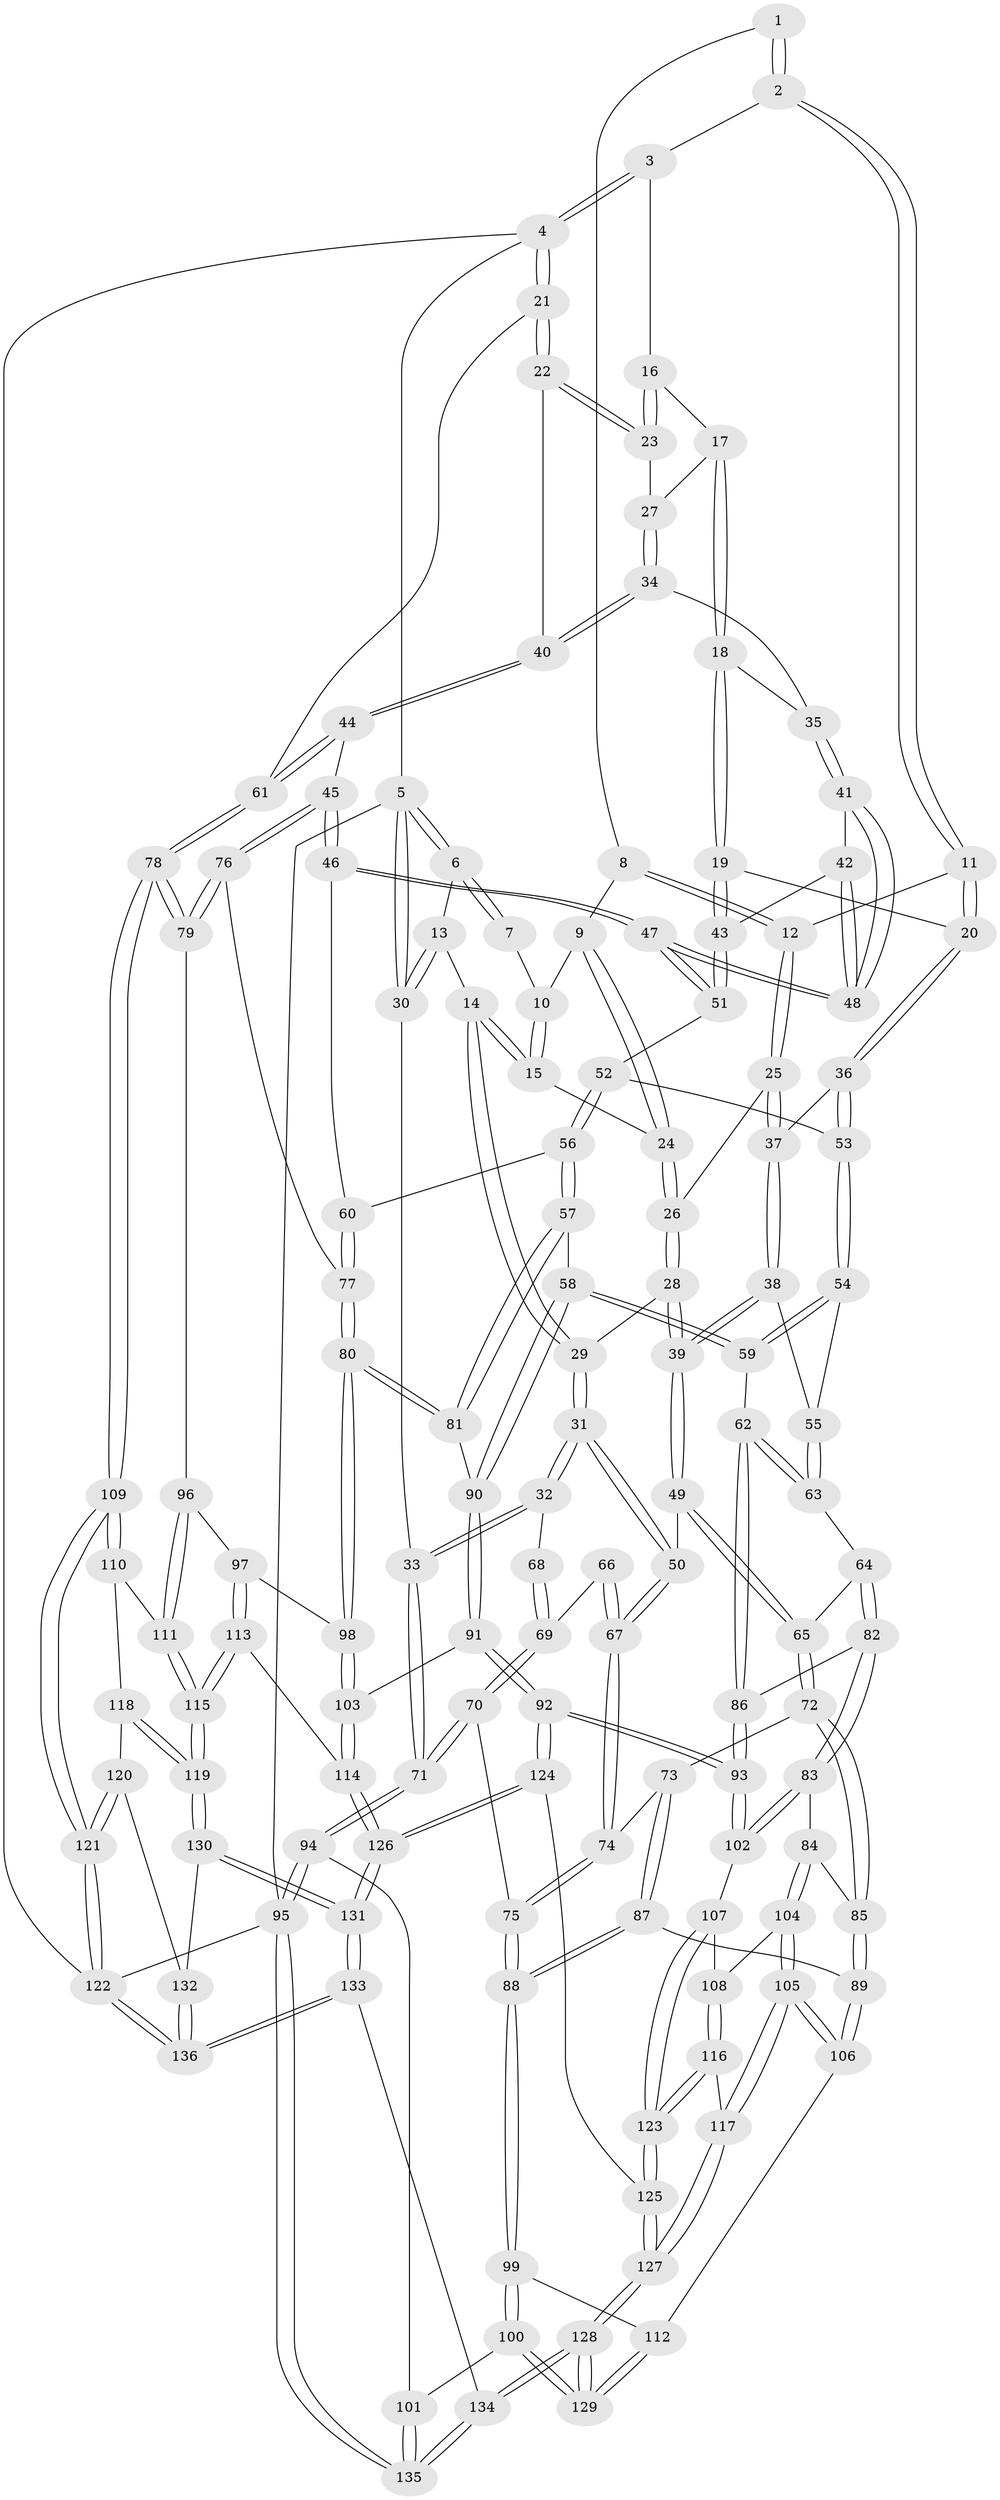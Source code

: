// coarse degree distribution, {3: 0.15294117647058825, 4: 0.49411764705882355, 8: 0.011764705882352941, 5: 0.3176470588235294, 6: 0.023529411764705882}
// Generated by graph-tools (version 1.1) at 2025/42/03/06/25 10:42:29]
// undirected, 136 vertices, 337 edges
graph export_dot {
graph [start="1"]
  node [color=gray90,style=filled];
  1 [pos="+0.3851274527264177+0"];
  2 [pos="+0.5538303267110957+0"];
  3 [pos="+0.791769220098987+0"];
  4 [pos="+1+0"];
  5 [pos="+0+0"];
  6 [pos="+0+0"];
  7 [pos="+0.20445580355381981+0"];
  8 [pos="+0.37784768608157043+0"];
  9 [pos="+0.3160946622217655+0.07659729915156031"];
  10 [pos="+0.20419274114019037+0"];
  11 [pos="+0.513571107722487+0.07142241602517091"];
  12 [pos="+0.3979104116843431+0.14195285960658546"];
  13 [pos="+0.09913580811310058+0.10495541423218654"];
  14 [pos="+0.14236189767105895+0.12488191619055662"];
  15 [pos="+0.1673088522091843+0.1005082497191614"];
  16 [pos="+0.7885460864378256+0"];
  17 [pos="+0.7618401887149526+0.05745017725242341"];
  18 [pos="+0.6764472624514426+0.16296306448919368"];
  19 [pos="+0.6434151276419927+0.18024060442956064"];
  20 [pos="+0.6124254681263439+0.16274099577837084"];
  21 [pos="+1+0.09573002829332963"];
  22 [pos="+1+0.17226649361342697"];
  23 [pos="+0.9618676549357361+0.16319284984716367"];
  24 [pos="+0.31766118419854844+0.09120777648984629"];
  25 [pos="+0.39569997620674296+0.14386815981330117"];
  26 [pos="+0.3660578352789407+0.1365838659872411"];
  27 [pos="+0.8692542033841298+0.1648390225569314"];
  28 [pos="+0.24337344712628645+0.22570142854463648"];
  29 [pos="+0.14846657589565446+0.1630530085487117"];
  30 [pos="+0+0.24951835563215774"];
  31 [pos="+0.07077583049279418+0.2895209474460239"];
  32 [pos="+0+0.3266214003153524"];
  33 [pos="+0+0.32950877079943086"];
  34 [pos="+0.8356941234701448+0.23488390173311474"];
  35 [pos="+0.786064397969491+0.24507650005290735"];
  36 [pos="+0.4461661013796609+0.23931917537775313"];
  37 [pos="+0.4155031734925836+0.2159400872534126"];
  38 [pos="+0.30025064607779517+0.34776505191221924"];
  39 [pos="+0.27420203661578113+0.35375317348034113"];
  40 [pos="+0.8998187129948544+0.3400179969353579"];
  41 [pos="+0.7835816810509305+0.25224960041964484"];
  42 [pos="+0.7173605607984825+0.27630006350092295"];
  43 [pos="+0.6402989962462381+0.19777471647629993"];
  44 [pos="+0.8988953848903589+0.39029365148778844"];
  45 [pos="+0.8524248595078517+0.40762117112986995"];
  46 [pos="+0.7686567080388529+0.39482031563897996"];
  47 [pos="+0.7605884993817758+0.3564648172655501"];
  48 [pos="+0.7603764567936564+0.33829790770097046"];
  49 [pos="+0.2471819068816332+0.38369305645598667"];
  50 [pos="+0.22982539547431613+0.3876113554640096"];
  51 [pos="+0.6219857422140145+0.2482525201340627"];
  52 [pos="+0.5862538815814463+0.3113990727608886"];
  53 [pos="+0.4980972497557257+0.3131870975853607"];
  54 [pos="+0.4669481376550944+0.358602808839511"];
  55 [pos="+0.3816444693144592+0.37402896970798655"];
  56 [pos="+0.6443195926325177+0.4296850365540138"];
  57 [pos="+0.5997073996974646+0.4914210515163026"];
  58 [pos="+0.5439181734604627+0.5194202671843482"];
  59 [pos="+0.5073194604012269+0.5161920517439276"];
  60 [pos="+0.7164525553775893+0.42104854456770635"];
  61 [pos="+1+0.5057823643269107"];
  62 [pos="+0.48313406063115216+0.5252021840728403"];
  63 [pos="+0.4218421863093689+0.5113711824415126"];
  64 [pos="+0.33440133877968947+0.5238054542713183"];
  65 [pos="+0.32577078926309705+0.5211318678733681"];
  66 [pos="+0.11727238168506746+0.43937494860739845"];
  67 [pos="+0.19684958331025057+0.42386481489600714"];
  68 [pos="+0+0.35162080524659356"];
  69 [pos="+0.07975925155168788+0.4835185249956866"];
  70 [pos="+0.05865582052604491+0.5607792342374563"];
  71 [pos="+0+0.5458410108894428"];
  72 [pos="+0.2625240089919076+0.574126401281725"];
  73 [pos="+0.24879581505004972+0.5755446262808152"];
  74 [pos="+0.16479906604008127+0.5478802820344458"];
  75 [pos="+0.10698079596912427+0.5852516919873206"];
  76 [pos="+0.8337268421955253+0.5551009395279562"];
  77 [pos="+0.7654413250719456+0.5776045531426071"];
  78 [pos="+1+0.5672077520542308"];
  79 [pos="+0.878844959803554+0.5877829250331833"];
  80 [pos="+0.7288896385917735+0.6173158534055104"];
  81 [pos="+0.7211279212973076+0.6128384992882606"];
  82 [pos="+0.3590071892863221+0.6335752237477714"];
  83 [pos="+0.33976985576186475+0.6570023967668788"];
  84 [pos="+0.3283161966264096+0.6656942393207992"];
  85 [pos="+0.28672436484518304+0.6404379831266508"];
  86 [pos="+0.4432101542293772+0.6345263550205684"];
  87 [pos="+0.20664750948537922+0.6625164030653777"];
  88 [pos="+0.12097200750354027+0.6457346558719218"];
  89 [pos="+0.2258394332665884+0.6800391928889808"];
  90 [pos="+0.5763073456755432+0.6354950201626779"];
  91 [pos="+0.5702854829015853+0.7215426120357358"];
  92 [pos="+0.5360574852058346+0.7526622884746481"];
  93 [pos="+0.46604334790840674+0.714880223627057"];
  94 [pos="+0+0.8098194028723521"];
  95 [pos="+0+1"];
  96 [pos="+0.854657508834892+0.6694047521731332"];
  97 [pos="+0.7492970188316947+0.6732231749478877"];
  98 [pos="+0.7323124490830258+0.6462125722208716"];
  99 [pos="+0.07457778137212849+0.780809842478933"];
  100 [pos="+0.05263304524483161+0.799942931236338"];
  101 [pos="+0+0.8221569409749027"];
  102 [pos="+0.4454356235931308+0.7212579976610047"];
  103 [pos="+0.5819667674414157+0.7211293396555187"];
  104 [pos="+0.322618760596021+0.7045424141576629"];
  105 [pos="+0.257318525489551+0.7578231146263983"];
  106 [pos="+0.24808501657331733+0.7550297580891626"];
  107 [pos="+0.44348601158853296+0.7222293727856064"];
  108 [pos="+0.3537098607648591+0.7230430141288011"];
  109 [pos="+1+0.6432260324212009"];
  110 [pos="+0.9071084358056171+0.714532678389189"];
  111 [pos="+0.8871995852086484+0.7127943546062129"];
  112 [pos="+0.20201560765849078+0.7704452182049106"];
  113 [pos="+0.7513229296178416+0.7768071575216626"];
  114 [pos="+0.731439329760696+0.7819061830164856"];
  115 [pos="+0.8016215974382004+0.8132952584669667"];
  116 [pos="+0.3612757302941458+0.781856120718159"];
  117 [pos="+0.2578485229308119+0.7585979550345283"];
  118 [pos="+0.9147407063869397+0.7702572967982271"];
  119 [pos="+0.804125092425695+0.8183829851943013"];
  120 [pos="+0.9311886011426886+0.8309395484024255"];
  121 [pos="+1+0.7408146869224043"];
  122 [pos="+1+1"];
  123 [pos="+0.378272882622061+0.8007836327535872"];
  124 [pos="+0.5373040279210943+0.8402784882702906"];
  125 [pos="+0.37931736717006787+0.8772484240926142"];
  126 [pos="+0.5894454499183853+0.9094555984161582"];
  127 [pos="+0.3227524697057421+0.9300938946775555"];
  128 [pos="+0.2849299703589325+1"];
  129 [pos="+0.22801668827187055+0.953460147791882"];
  130 [pos="+0.8354767625026697+0.8863526169439994"];
  131 [pos="+0.6049928745916664+0.9688632352973311"];
  132 [pos="+0.8416228946954857+0.8907394983107495"];
  133 [pos="+0.567319445408319+1"];
  134 [pos="+0.2873830609408933+1"];
  135 [pos="+0.24800032069488423+1"];
  136 [pos="+1+1"];
  1 -- 2;
  1 -- 2;
  1 -- 8;
  2 -- 3;
  2 -- 11;
  2 -- 11;
  3 -- 4;
  3 -- 4;
  3 -- 16;
  4 -- 5;
  4 -- 21;
  4 -- 21;
  4 -- 122;
  5 -- 6;
  5 -- 6;
  5 -- 30;
  5 -- 30;
  5 -- 95;
  6 -- 7;
  6 -- 7;
  6 -- 13;
  7 -- 10;
  8 -- 9;
  8 -- 12;
  8 -- 12;
  9 -- 10;
  9 -- 24;
  9 -- 24;
  10 -- 15;
  10 -- 15;
  11 -- 12;
  11 -- 20;
  11 -- 20;
  12 -- 25;
  12 -- 25;
  13 -- 14;
  13 -- 30;
  13 -- 30;
  14 -- 15;
  14 -- 15;
  14 -- 29;
  14 -- 29;
  15 -- 24;
  16 -- 17;
  16 -- 23;
  16 -- 23;
  17 -- 18;
  17 -- 18;
  17 -- 27;
  18 -- 19;
  18 -- 19;
  18 -- 35;
  19 -- 20;
  19 -- 43;
  19 -- 43;
  20 -- 36;
  20 -- 36;
  21 -- 22;
  21 -- 22;
  21 -- 61;
  22 -- 23;
  22 -- 23;
  22 -- 40;
  23 -- 27;
  24 -- 26;
  24 -- 26;
  25 -- 26;
  25 -- 37;
  25 -- 37;
  26 -- 28;
  26 -- 28;
  27 -- 34;
  27 -- 34;
  28 -- 29;
  28 -- 39;
  28 -- 39;
  29 -- 31;
  29 -- 31;
  30 -- 33;
  31 -- 32;
  31 -- 32;
  31 -- 50;
  31 -- 50;
  32 -- 33;
  32 -- 33;
  32 -- 68;
  33 -- 71;
  33 -- 71;
  34 -- 35;
  34 -- 40;
  34 -- 40;
  35 -- 41;
  35 -- 41;
  36 -- 37;
  36 -- 53;
  36 -- 53;
  37 -- 38;
  37 -- 38;
  38 -- 39;
  38 -- 39;
  38 -- 55;
  39 -- 49;
  39 -- 49;
  40 -- 44;
  40 -- 44;
  41 -- 42;
  41 -- 48;
  41 -- 48;
  42 -- 43;
  42 -- 48;
  42 -- 48;
  43 -- 51;
  43 -- 51;
  44 -- 45;
  44 -- 61;
  44 -- 61;
  45 -- 46;
  45 -- 46;
  45 -- 76;
  45 -- 76;
  46 -- 47;
  46 -- 47;
  46 -- 60;
  47 -- 48;
  47 -- 48;
  47 -- 51;
  47 -- 51;
  49 -- 50;
  49 -- 65;
  49 -- 65;
  50 -- 67;
  50 -- 67;
  51 -- 52;
  52 -- 53;
  52 -- 56;
  52 -- 56;
  53 -- 54;
  53 -- 54;
  54 -- 55;
  54 -- 59;
  54 -- 59;
  55 -- 63;
  55 -- 63;
  56 -- 57;
  56 -- 57;
  56 -- 60;
  57 -- 58;
  57 -- 81;
  57 -- 81;
  58 -- 59;
  58 -- 59;
  58 -- 90;
  58 -- 90;
  59 -- 62;
  60 -- 77;
  60 -- 77;
  61 -- 78;
  61 -- 78;
  62 -- 63;
  62 -- 63;
  62 -- 86;
  62 -- 86;
  63 -- 64;
  64 -- 65;
  64 -- 82;
  64 -- 82;
  65 -- 72;
  65 -- 72;
  66 -- 67;
  66 -- 67;
  66 -- 69;
  67 -- 74;
  67 -- 74;
  68 -- 69;
  68 -- 69;
  69 -- 70;
  69 -- 70;
  70 -- 71;
  70 -- 71;
  70 -- 75;
  71 -- 94;
  71 -- 94;
  72 -- 73;
  72 -- 85;
  72 -- 85;
  73 -- 74;
  73 -- 87;
  73 -- 87;
  74 -- 75;
  74 -- 75;
  75 -- 88;
  75 -- 88;
  76 -- 77;
  76 -- 79;
  76 -- 79;
  77 -- 80;
  77 -- 80;
  78 -- 79;
  78 -- 79;
  78 -- 109;
  78 -- 109;
  79 -- 96;
  80 -- 81;
  80 -- 81;
  80 -- 98;
  80 -- 98;
  81 -- 90;
  82 -- 83;
  82 -- 83;
  82 -- 86;
  83 -- 84;
  83 -- 102;
  83 -- 102;
  84 -- 85;
  84 -- 104;
  84 -- 104;
  85 -- 89;
  85 -- 89;
  86 -- 93;
  86 -- 93;
  87 -- 88;
  87 -- 88;
  87 -- 89;
  88 -- 99;
  88 -- 99;
  89 -- 106;
  89 -- 106;
  90 -- 91;
  90 -- 91;
  91 -- 92;
  91 -- 92;
  91 -- 103;
  92 -- 93;
  92 -- 93;
  92 -- 124;
  92 -- 124;
  93 -- 102;
  93 -- 102;
  94 -- 95;
  94 -- 95;
  94 -- 101;
  95 -- 135;
  95 -- 135;
  95 -- 122;
  96 -- 97;
  96 -- 111;
  96 -- 111;
  97 -- 98;
  97 -- 113;
  97 -- 113;
  98 -- 103;
  98 -- 103;
  99 -- 100;
  99 -- 100;
  99 -- 112;
  100 -- 101;
  100 -- 129;
  100 -- 129;
  101 -- 135;
  101 -- 135;
  102 -- 107;
  103 -- 114;
  103 -- 114;
  104 -- 105;
  104 -- 105;
  104 -- 108;
  105 -- 106;
  105 -- 106;
  105 -- 117;
  105 -- 117;
  106 -- 112;
  107 -- 108;
  107 -- 123;
  107 -- 123;
  108 -- 116;
  108 -- 116;
  109 -- 110;
  109 -- 110;
  109 -- 121;
  109 -- 121;
  110 -- 111;
  110 -- 118;
  111 -- 115;
  111 -- 115;
  112 -- 129;
  112 -- 129;
  113 -- 114;
  113 -- 115;
  113 -- 115;
  114 -- 126;
  114 -- 126;
  115 -- 119;
  115 -- 119;
  116 -- 117;
  116 -- 123;
  116 -- 123;
  117 -- 127;
  117 -- 127;
  118 -- 119;
  118 -- 119;
  118 -- 120;
  119 -- 130;
  119 -- 130;
  120 -- 121;
  120 -- 121;
  120 -- 132;
  121 -- 122;
  121 -- 122;
  122 -- 136;
  122 -- 136;
  123 -- 125;
  123 -- 125;
  124 -- 125;
  124 -- 126;
  124 -- 126;
  125 -- 127;
  125 -- 127;
  126 -- 131;
  126 -- 131;
  127 -- 128;
  127 -- 128;
  128 -- 129;
  128 -- 129;
  128 -- 134;
  128 -- 134;
  130 -- 131;
  130 -- 131;
  130 -- 132;
  131 -- 133;
  131 -- 133;
  132 -- 136;
  132 -- 136;
  133 -- 134;
  133 -- 136;
  133 -- 136;
  134 -- 135;
  134 -- 135;
}
